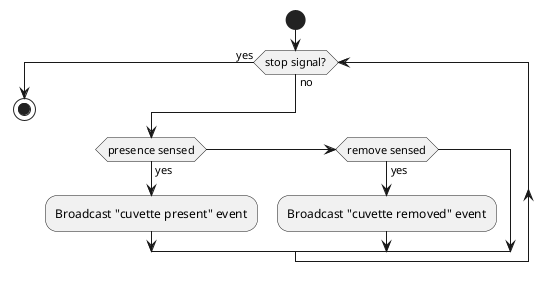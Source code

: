 @startuml CuvetteSensor Main Loop
start
while (stop signal?) is (no)
if (presence sensed) then (yes)
    :Broadcast "cuvette present" event;
elseif (remove sensed) then (yes)
    :Broadcast "cuvette removed" event;
endif
endwhile (yes)
stop
@enduml